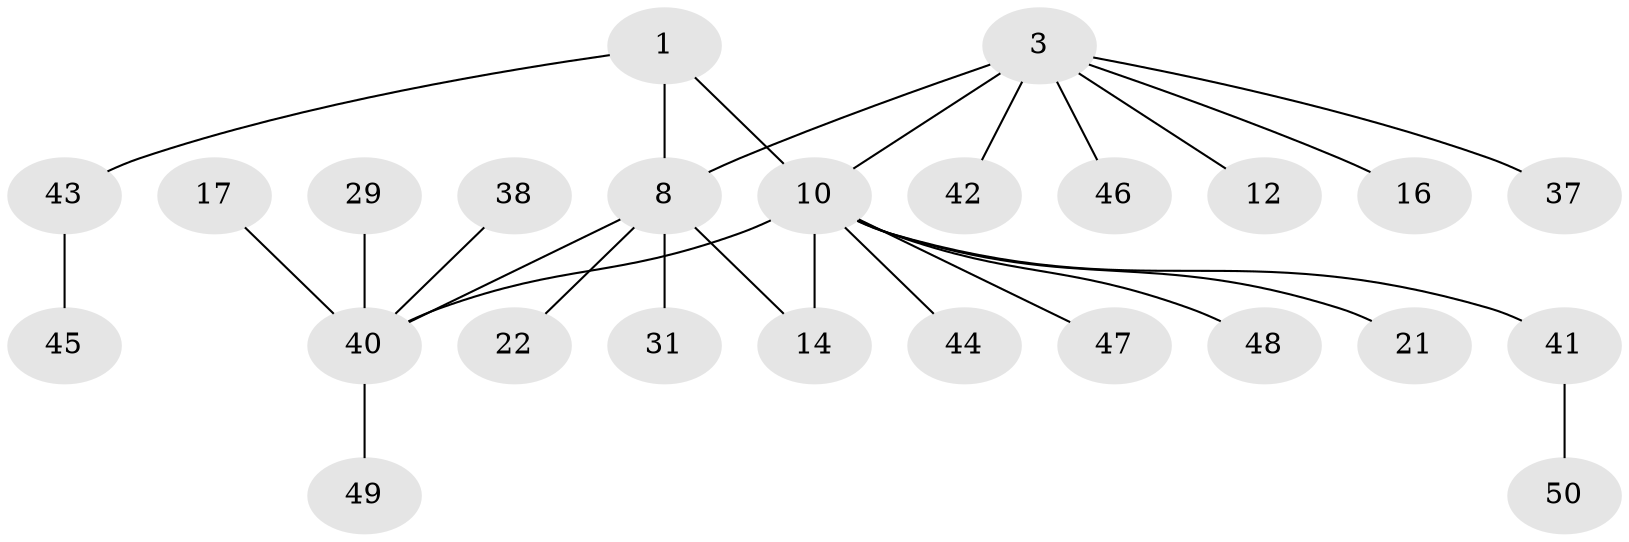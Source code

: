 // original degree distribution, {5: 0.06, 8: 0.04, 3: 0.16, 7: 0.02, 6: 0.02, 1: 0.48, 2: 0.22}
// Generated by graph-tools (version 1.1) at 2025/55/03/09/25 04:55:47]
// undirected, 25 vertices, 27 edges
graph export_dot {
graph [start="1"]
  node [color=gray90,style=filled];
  1;
  3;
  8 [super="+4"];
  10 [super="+6+5"];
  12;
  14;
  16;
  17;
  21;
  22;
  29 [super="+20"];
  31;
  37;
  38;
  40 [super="+11+7"];
  41 [super="+27"];
  42 [super="+28+30+34"];
  43 [super="+32"];
  44 [super="+35"];
  45;
  46 [super="+24"];
  47 [super="+39"];
  48 [super="+36"];
  49 [super="+15"];
  50;
  1 -- 8 [weight=2];
  1 -- 10 [weight=2];
  1 -- 43;
  3 -- 10 [weight=2];
  3 -- 12;
  3 -- 16;
  3 -- 37;
  3 -- 8;
  3 -- 46;
  3 -- 42;
  8 -- 22;
  8 -- 14;
  8 -- 31;
  8 -- 40;
  10 -- 40 [weight=3];
  10 -- 14;
  10 -- 21;
  10 -- 41;
  10 -- 44;
  10 -- 48;
  10 -- 47;
  17 -- 40;
  29 -- 40;
  38 -- 40;
  40 -- 49;
  41 -- 50;
  43 -- 45;
}
